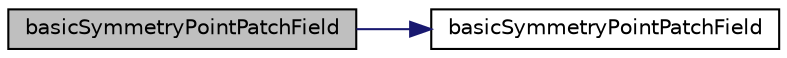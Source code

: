 digraph "basicSymmetryPointPatchField"
{
  bgcolor="transparent";
  edge [fontname="Helvetica",fontsize="10",labelfontname="Helvetica",labelfontsize="10"];
  node [fontname="Helvetica",fontsize="10",shape=record];
  rankdir="LR";
  Node1 [label="basicSymmetryPointPatchField",height=0.2,width=0.4,color="black", fillcolor="grey75", style="filled", fontcolor="black"];
  Node1 -> Node2 [color="midnightblue",fontsize="10",style="solid",fontname="Helvetica"];
  Node2 [label="basicSymmetryPointPatchField",height=0.2,width=0.4,color="black",URL="$a00120.html#ae3ff1a3bd52e4df0fc34a9f63c0d6e1d",tooltip="Construct from patch and internal field. "];
}
